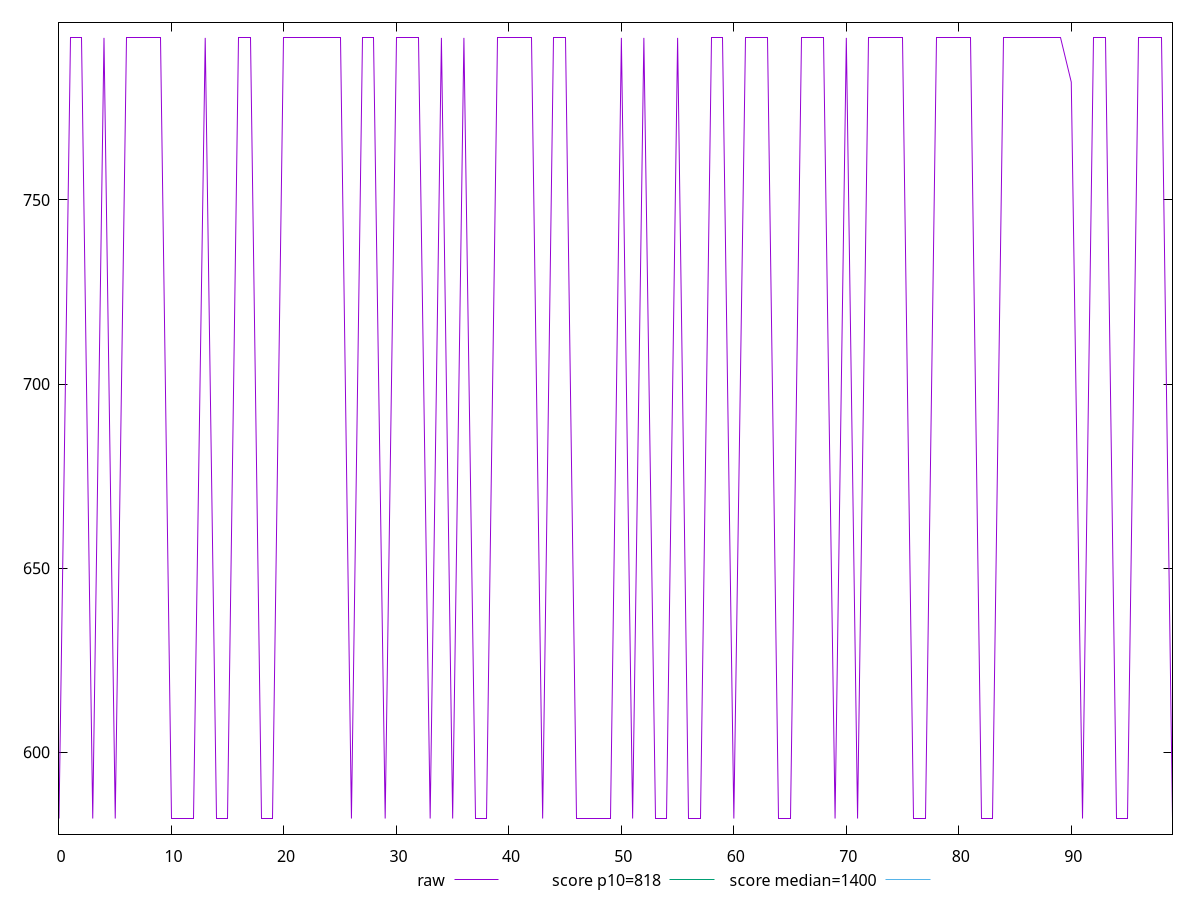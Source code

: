 reset

$raw <<EOF
0 582
1 794
2 794
3 582
4 794
5 582
6 794
7 794
8 794
9 794
10 582
11 582
12 582
13 794
14 582
15 582
16 794
17 794
18 582
19 582
20 794
21 794
22 794
23 794
24 794
25 794
26 582
27 794
28 794
29 582
30 794
31 794
32 794
33 582
34 794
35 582
36 794
37 582
38 582
39 794
40 794
41 794
42 794
43 582
44 794
45 794
46 582
47 582
48 582
49 582
50 794
51 582
52 794
53 582
54 582
55 794
56 582
57 582
58 794
59 794
60 582
61 794
62 794
63 794
64 582
65 582
66 794
67 794
68 794
69 582
70 794
71 582
72 794
73 794
74 794
75 794
76 582
77 582
78 794
79 794
80 794
81 794
82 582
83 582
84 794
85 794
86 794
87 794
88 794
89 794
90 782
91 582
92 794
93 794
94 582
95 582
96 794
97 794
98 794
99 582
EOF

set key outside below
set xrange [0:99]
set yrange [577.76:798.24]
set trange [577.76:798.24]
set terminal svg size 640, 500 enhanced background rgb 'white'
set output "reports/report_00028_2021-02-24T12-49-42.674Z/dom-size/samples/card/raw/values.svg"

plot $raw title "raw" with line, \
     818 title "score p10=818", \
     1400 title "score median=1400"

reset
